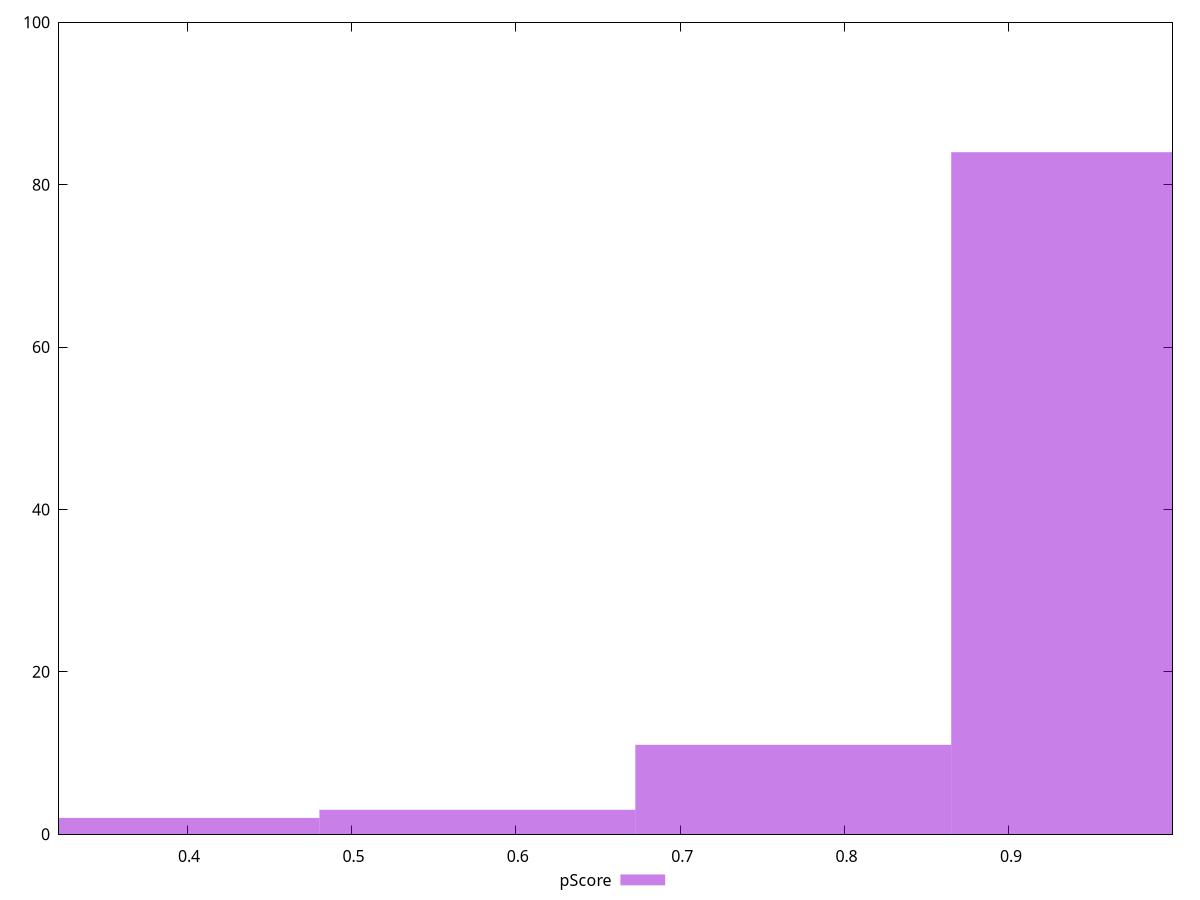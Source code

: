 reset

$pScore <<EOF
0.9609743997097075 84
0.768779519767766 11
0.5765846398258245 3
0.384389759883883 2
EOF

set key outside below
set boxwidth 0.1921948799419415
set xrange [0.3220725202856736:0.9994905186708726]
set yrange [0:100]
set trange [0:100]
set style fill transparent solid 0.5 noborder
set terminal svg size 640, 490 enhanced background rgb 'white'
set output "report_00013_2021-02-09T12-04-24.940Z/mainthread-work-breakdown/samples/pages+cached+noadtech+nomedia+nocss/pScore/histogram.svg"

plot $pScore title "pScore" with boxes

reset
